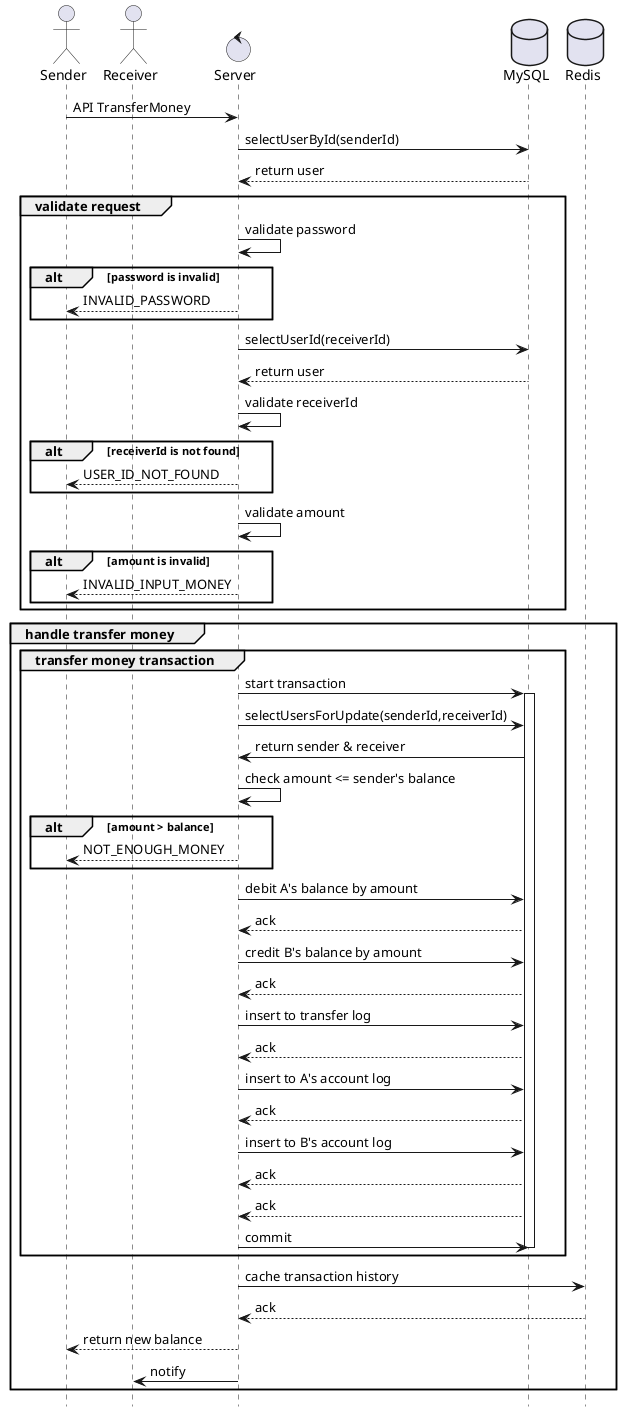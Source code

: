 @startuml transfer-money
hide footbox
actor "Sender"
actor "Receiver"
control "Server"
database "MySQL"
database "Redis"
"Sender" -> "Server": API TransferMoney
"Server" -> "MySQL": selectUserById(senderId)
"MySQL" --> "Server": return user

group validate request
"Server" -> "Server": validate password
  alt password is invalid
  "Server" --> "Sender": INVALID_PASSWORD
  end
  "Server" -> "MySQL": selectUserId(receiverId)
  "MySQL" --> "Server": return user
  "Server" -> "Server": validate receiverId
  alt receiverId is not found
  "Server" --> "Sender": USER_ID_NOT_FOUND
  end
  "Server" -> "Server": validate amount
  alt amount is invalid
  "Server" --> "Sender": INVALID_INPUT_MONEY
  end
end

group handle transfer money
  group transfer money transaction
    "Server" -> "MySQL": start transaction
    activate MySQL
    "Server" -> "MySQL": selectUsersForUpdate(senderId,receiverId)
    "MySQL" -> "Server": return sender & receiver
    "Server" -> "Server" : check amount <= sender's balance
    alt  amount > balance
    "Server" --> "Sender": NOT_ENOUGH_MONEY
    end
    "Server" -> "MySQL" : debit A's balance by amount
    "MySQL" --> "Server": ack
    "Server" -> "MySQL" : credit B's balance by amount
    "MySQL" --> "Server": ack
    "Server" -> "MySQL" : insert to transfer log
    "MySQL" --> "Server": ack
    "Server" -> "MySQL" : insert to A's account log
    "MySQL" --> "Server": ack
    "Server" -> "MySQL" : insert to B's account log
    "MySQL" --> "Server": ack
    "MySQL" --> "Server": ack
    "Server" -> "MySQL" : commit
    deactivate MySQL
    end
    "Server" -> "Redis": cache transaction history
    "Redis" --> "Server": ack
    "Server" --> "Sender": return new balance
    "Server" -> "Receiver" : notify
end
@enduml